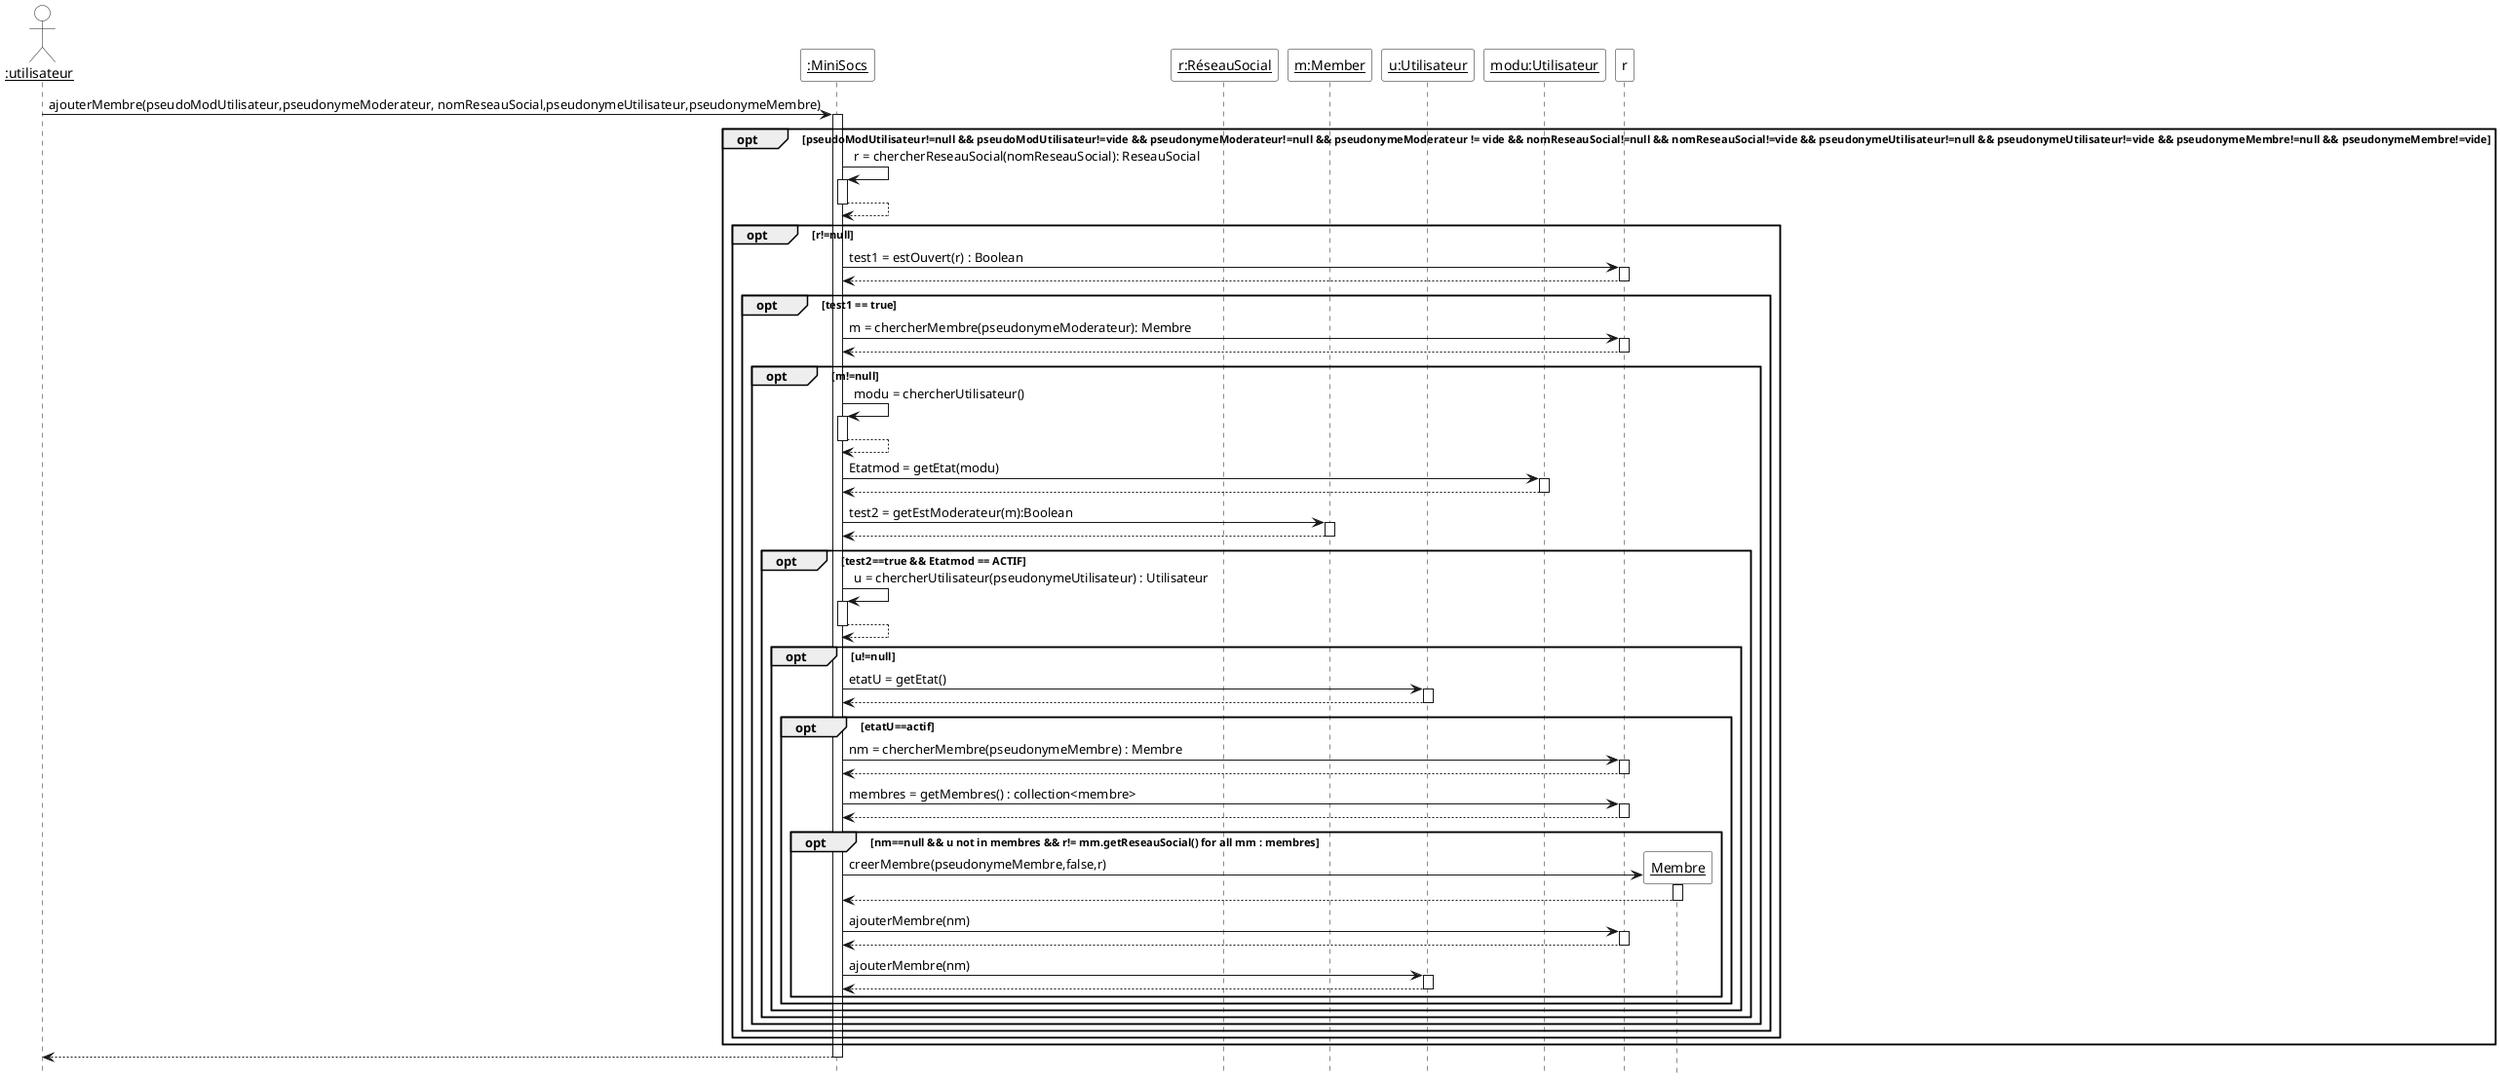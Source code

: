 @startuml

'Configuration charte graphique'
hide footbox
skinparam sequenceParticipantBackgroundColor White
skinparam sequenceActorBackgroundColor White

actor "__:utilisateur__" as m
participant "__:MiniSocs__" as Mini
participant "__r:RéseauSocial__" as RS
participant "__m:Member__" as mod
participant "__u:Utilisateur__" as u
participant "__modu:Utilisateur__" as modu
m -> Mini ++: ajouterMembre(pseudoModUtilisateur,pseudonymeModerateur, nomReseauSocial,pseudonymeUtilisateur,pseudonymeMembre)
opt pseudoModUtilisateur!=null && pseudoModUtilisateur!=vide && pseudonymeModerateur!=null && pseudonymeModerateur != vide && nomReseauSocial!=null && nomReseauSocial!=vide && pseudonymeUtilisateur!=null && pseudonymeUtilisateur!=vide && pseudonymeMembre!=null && pseudonymeMembre!=vide
Mini -> Mini ++: r = chercherReseauSocial(nomReseauSocial): ReseauSocial
return
opt r!=null
Mini -> r ++ : test1 = estOuvert(r) : Boolean
return
opt test1 == true
Mini -> r ++: m = chercherMembre(pseudonymeModerateur): Membre
return
opt m!=null
 Mini -> Mini ++ : modu = chercherUtilisateur() 
 return
  Mini -> modu ++ : Etatmod = getEtat(modu)
 return
 Mini -> mod ++ : test2 = getEstModerateur(m):Boolean
 return
 opt test2==true && Etatmod == ACTIF
Mini -> Mini ++ : u = chercherUtilisateur(pseudonymeUtilisateur) : Utilisateur
return
opt u!=null
    Mini -> u ++ : etatU = getEtat()
    return
 
opt etatU==actif 
Mini -> r ++ : nm = chercherMembre(pseudonymeMembre) : Membre
return
   Mini -> r ++ : membres = getMembres() : collection<membre>
   return
opt nm==null && u not in membres && r!= mm.getReseauSocial() for all mm : membres
       	   create "__Membre__" as mem
       	   Mini -> mem ++: creerMembre(pseudonymeMembre,false,r)
	   return
	   Mini -> r ++: ajouterMembre(nm)
	   return
	   Mini -> u ++: ajouterMembre(nm)
	   return
    end
end
end
end
end
end
end
end
return
@enduml

